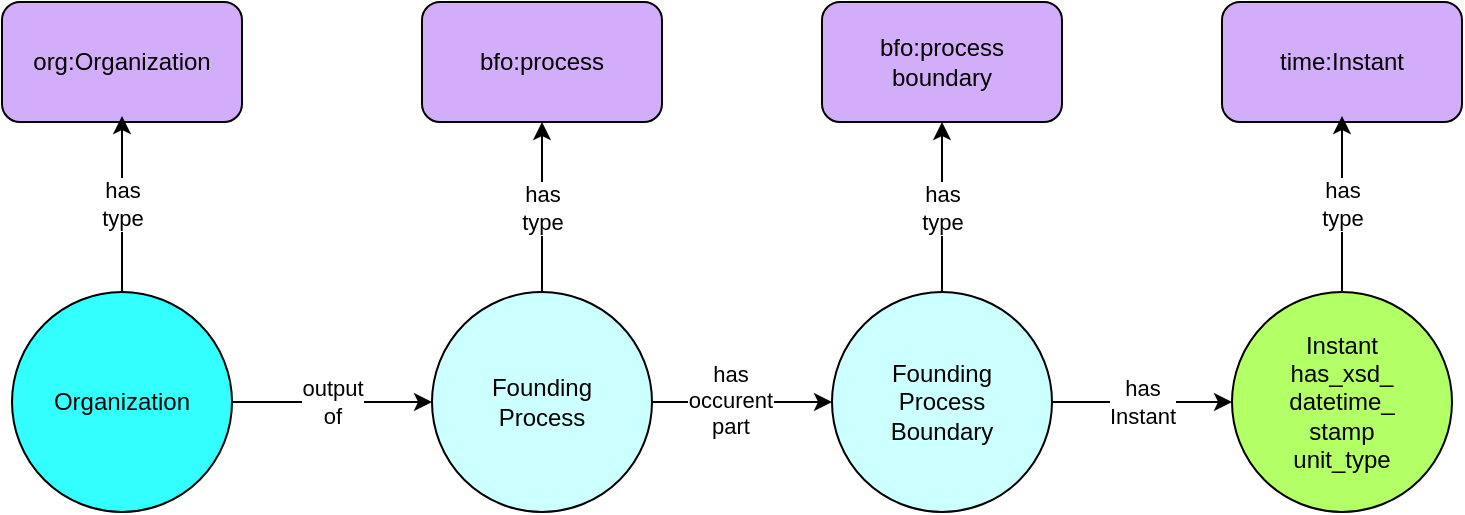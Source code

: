 <mxfile version="14.6.13" type="device"><diagram name="Page-1" id="ad52d381-51e7-2e0d-a935-2d0ddd2fd229"><mxGraphModel dx="1552" dy="1005" grid="1" gridSize="10" guides="1" tooltips="1" connect="1" arrows="1" fold="1" page="1" pageScale="1" pageWidth="1100" pageHeight="850" background="#ffffff" math="0" shadow="0"><root><mxCell id="0"/><mxCell id="1" parent="0"/><mxCell id="2pEC1yQiAoEebpSPCEC3-3" value="bfo:process" style="rounded=1;whiteSpace=wrap;html=1;fillColor=#d2adf9;" parent="1" vertex="1"><mxGeometry x="320" y="183" width="120" height="60" as="geometry"/></mxCell><mxCell id="2pEC1yQiAoEebpSPCEC3-4" value="&lt;div&gt;bfo:process&lt;/div&gt;&lt;div&gt; boundary&lt;/div&gt;" style="rounded=1;whiteSpace=wrap;html=1;fillColor=#d2adf9;" parent="1" vertex="1"><mxGeometry x="520" y="183" width="120" height="60" as="geometry"/></mxCell><mxCell id="2pEC1yQiAoEebpSPCEC3-5" value="&lt;div&gt;time:Instant&lt;br&gt;&lt;/div&gt;" style="rounded=1;whiteSpace=wrap;html=1;fillColor=#d2adf9;" parent="1" vertex="1"><mxGeometry x="720" y="183" width="120" height="60" as="geometry"/></mxCell><mxCell id="2pEC1yQiAoEebpSPCEC3-7" value="Organization" style="ellipse;whiteSpace=wrap;html=1;aspect=fixed;fillColor=#33FFFF;" parent="1" vertex="1"><mxGeometry x="115" y="328" width="110" height="110" as="geometry"/></mxCell><mxCell id="2pEC1yQiAoEebpSPCEC3-8" value="org:Organization" style="rounded=1;whiteSpace=wrap;html=1;fillColor=#d2adf9;" parent="1" vertex="1"><mxGeometry x="110" y="183" width="120" height="60" as="geometry"/></mxCell><mxCell id="2pEC1yQiAoEebpSPCEC3-9" value="&lt;div&gt;Founding&lt;/div&gt;&lt;div&gt;Process&lt;br&gt;&lt;/div&gt;" style="ellipse;whiteSpace=wrap;html=1;aspect=fixed;fillColor=#CCFFFF;" parent="1" vertex="1"><mxGeometry x="325" y="328" width="110" height="110" as="geometry"/></mxCell><mxCell id="2pEC1yQiAoEebpSPCEC3-10" value="&lt;div&gt;Founding&lt;/div&gt;&lt;div&gt;Process&lt;/div&gt;&lt;div&gt;Boundary&lt;br&gt;&lt;/div&gt;" style="ellipse;whiteSpace=wrap;html=1;aspect=fixed;fillColor=#CCFFFF;" parent="1" vertex="1"><mxGeometry x="525" y="328" width="110" height="110" as="geometry"/></mxCell><mxCell id="2pEC1yQiAoEebpSPCEC3-11" value="&lt;div&gt;Instant&lt;/div&gt;&lt;div&gt;has_xsd_&lt;/div&gt;&lt;div&gt;datetime_&lt;/div&gt;&lt;div&gt;stamp&lt;br&gt;&lt;/div&gt;&lt;div&gt;unit_type&lt;br&gt;&lt;/div&gt;" style="ellipse;whiteSpace=wrap;html=1;aspect=fixed;fillColor=#B3FF66;" parent="1" vertex="1"><mxGeometry x="725" y="328" width="110" height="110" as="geometry"/></mxCell><mxCell id="2pEC1yQiAoEebpSPCEC3-12" value="&lt;div&gt;output&lt;/div&gt;&lt;div&gt;of&lt;br&gt;&lt;/div&gt;" style="endArrow=classic;html=1;exitX=1;exitY=0.5;exitDx=0;exitDy=0;entryX=0;entryY=0.5;entryDx=0;entryDy=0;" parent="1" source="2pEC1yQiAoEebpSPCEC3-7" target="2pEC1yQiAoEebpSPCEC3-9" edge="1"><mxGeometry width="50" height="50" relative="1" as="geometry"><mxPoint x="380" y="443" as="sourcePoint"/><mxPoint x="430" y="393" as="targetPoint"/></mxGeometry></mxCell><mxCell id="2pEC1yQiAoEebpSPCEC3-14" value="" style="endArrow=classic;html=1;exitX=1;exitY=0.5;exitDx=0;exitDy=0;entryX=0;entryY=0.5;entryDx=0;entryDy=0;" parent="1" source="2pEC1yQiAoEebpSPCEC3-9" target="2pEC1yQiAoEebpSPCEC3-10" edge="1"><mxGeometry width="50" height="50" relative="1" as="geometry"><mxPoint x="400" y="413" as="sourcePoint"/><mxPoint x="450" y="363" as="targetPoint"/></mxGeometry></mxCell><mxCell id="2pEC1yQiAoEebpSPCEC3-15" value="&lt;div&gt;has&lt;/div&gt;&lt;div&gt;occurent&lt;/div&gt;&lt;div&gt;part&lt;br&gt;&lt;/div&gt;" style="edgeLabel;html=1;align=center;verticalAlign=middle;resizable=0;points=[];" parent="2pEC1yQiAoEebpSPCEC3-14" vertex="1" connectable="0"><mxGeometry x="-0.133" y="1" relative="1" as="geometry"><mxPoint as="offset"/></mxGeometry></mxCell><mxCell id="2pEC1yQiAoEebpSPCEC3-16" value="&lt;div&gt;has&lt;/div&gt;&lt;div&gt;Instant&lt;br&gt;&lt;/div&gt;" style="endArrow=classic;html=1;exitX=1;exitY=0.5;exitDx=0;exitDy=0;entryX=0;entryY=0.5;entryDx=0;entryDy=0;" parent="1" source="2pEC1yQiAoEebpSPCEC3-10" target="2pEC1yQiAoEebpSPCEC3-11" edge="1"><mxGeometry width="50" height="50" relative="1" as="geometry"><mxPoint x="500" y="513" as="sourcePoint"/><mxPoint x="550" y="463" as="targetPoint"/></mxGeometry></mxCell><mxCell id="2pEC1yQiAoEebpSPCEC3-17" value="&lt;div&gt;has&lt;/div&gt;&lt;div&gt;type&lt;br&gt;&lt;/div&gt;" style="endArrow=classic;html=1;exitX=0.5;exitY=0;exitDx=0;exitDy=0;" parent="1" source="2pEC1yQiAoEebpSPCEC3-7" edge="1"><mxGeometry width="50" height="50" relative="1" as="geometry"><mxPoint x="380" y="430" as="sourcePoint"/><mxPoint x="170" y="240" as="targetPoint"/></mxGeometry></mxCell><mxCell id="2pEC1yQiAoEebpSPCEC3-18" value="&lt;div&gt;has&lt;/div&gt;&lt;div&gt;type&lt;br&gt;&lt;/div&gt;" style="endArrow=classic;html=1;entryX=0.5;entryY=1;entryDx=0;entryDy=0;" parent="1" source="2pEC1yQiAoEebpSPCEC3-9" target="2pEC1yQiAoEebpSPCEC3-3" edge="1"><mxGeometry width="50" height="50" relative="1" as="geometry"><mxPoint x="180" y="325" as="sourcePoint"/><mxPoint x="180" y="250" as="targetPoint"/></mxGeometry></mxCell><mxCell id="2pEC1yQiAoEebpSPCEC3-19" value="&lt;div&gt;has&lt;/div&gt;&lt;div&gt;type&lt;br&gt;&lt;/div&gt;" style="endArrow=classic;html=1;exitX=0.5;exitY=0;exitDx=0;exitDy=0;entryX=0.5;entryY=1;entryDx=0;entryDy=0;" parent="1" source="2pEC1yQiAoEebpSPCEC3-10" target="2pEC1yQiAoEebpSPCEC3-4" edge="1"><mxGeometry width="50" height="50" relative="1" as="geometry"><mxPoint x="190" y="335" as="sourcePoint"/><mxPoint x="190" y="260" as="targetPoint"/></mxGeometry></mxCell><mxCell id="2pEC1yQiAoEebpSPCEC3-20" value="&lt;div&gt;has&lt;/div&gt;&lt;div&gt;type&lt;br&gt;&lt;/div&gt;" style="endArrow=classic;html=1;" parent="1" source="2pEC1yQiAoEebpSPCEC3-11" edge="1"><mxGeometry width="50" height="50" relative="1" as="geometry"><mxPoint x="200" y="345" as="sourcePoint"/><mxPoint x="780" y="240" as="targetPoint"/></mxGeometry></mxCell></root></mxGraphModel></diagram></mxfile>